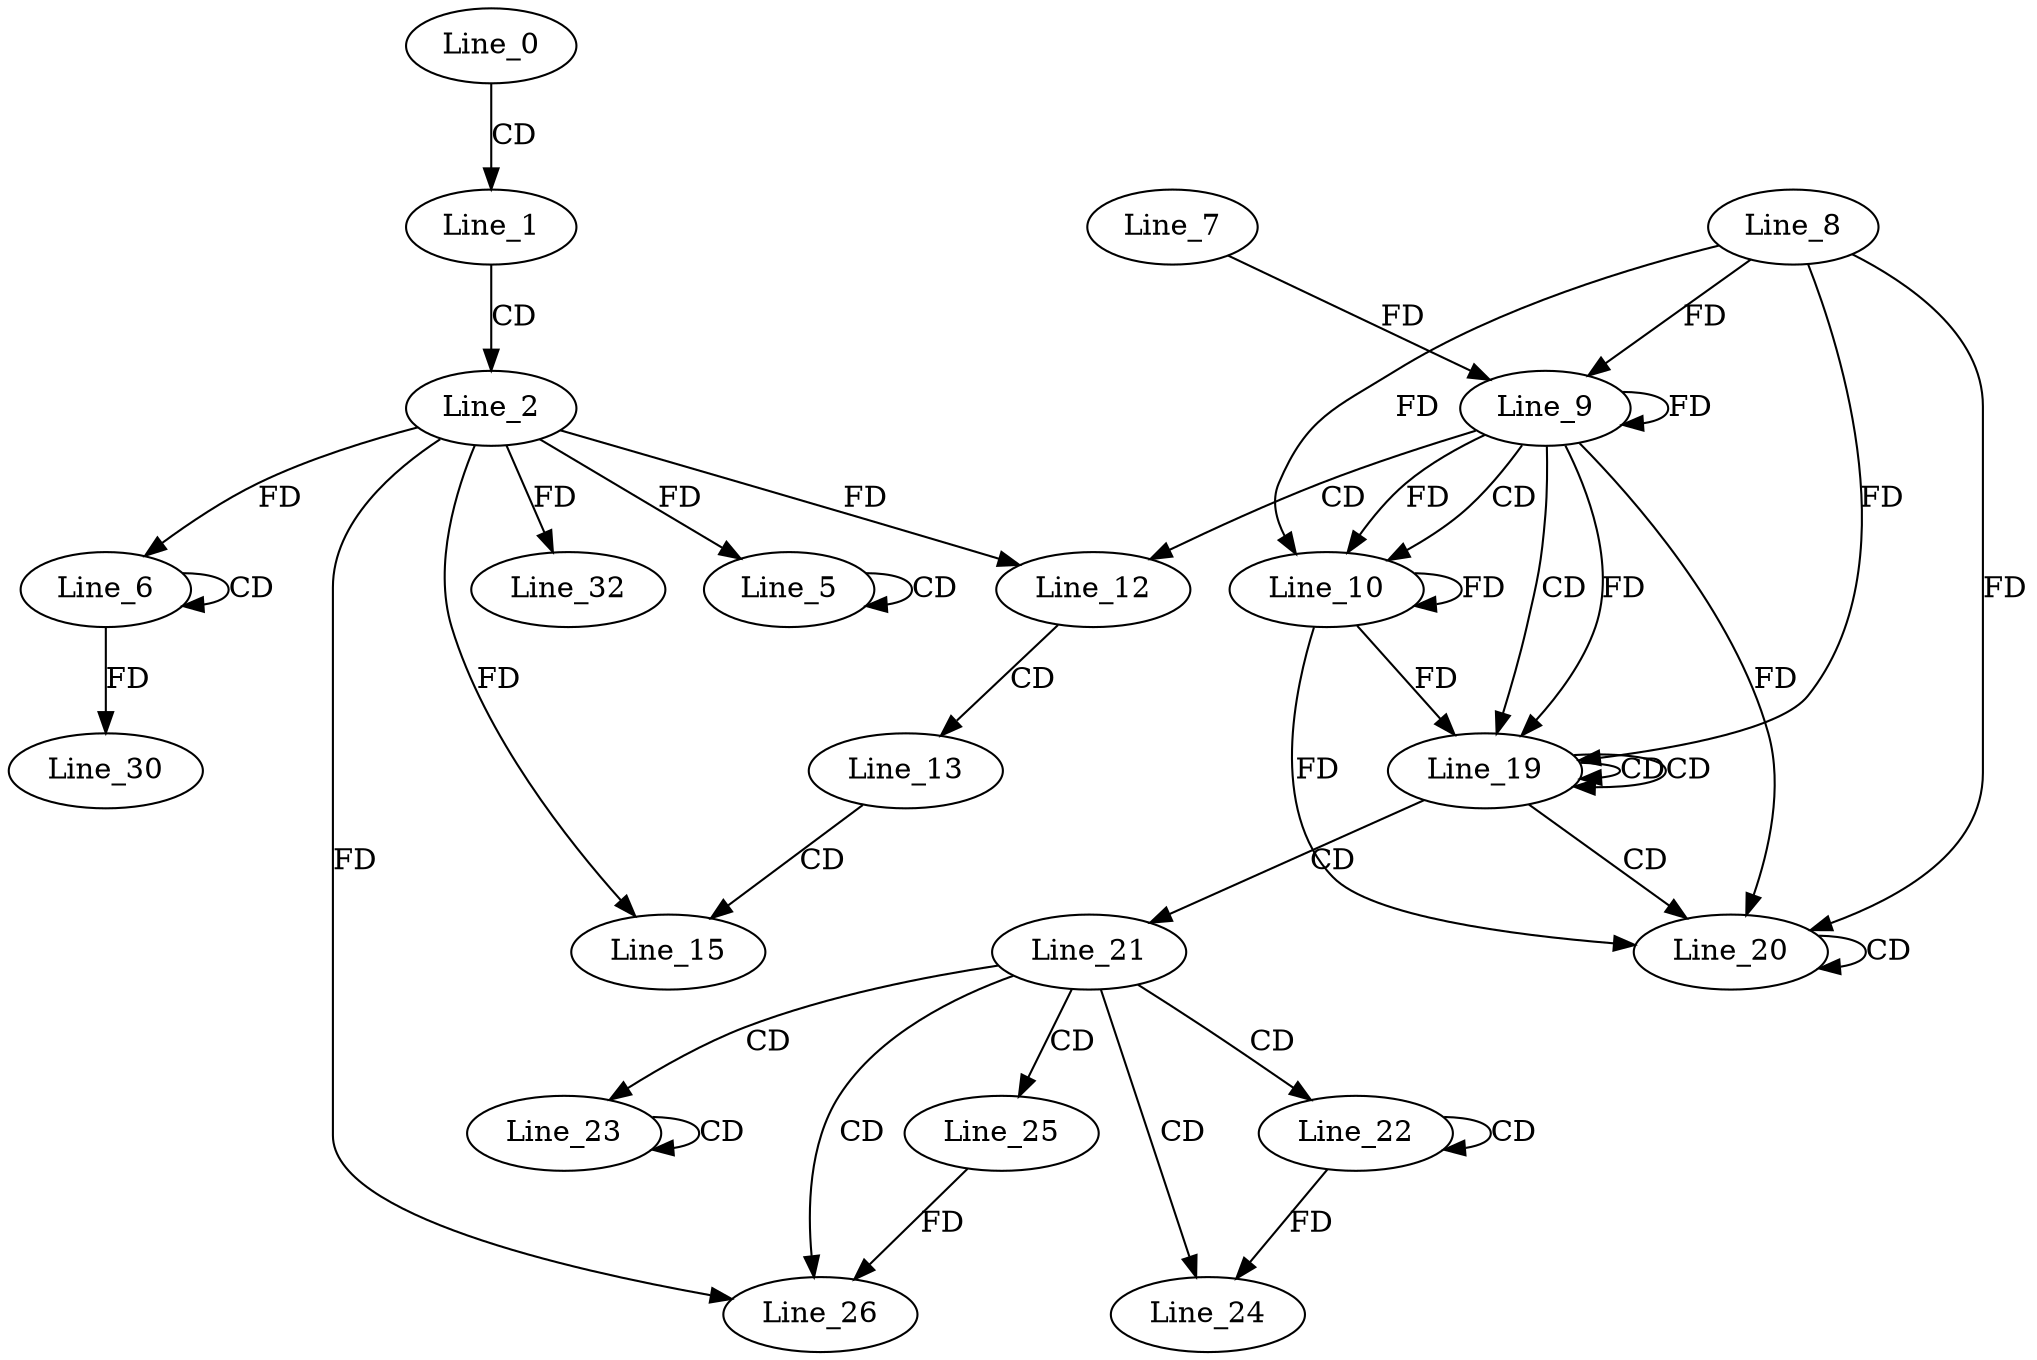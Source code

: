 digraph G {
  Line_0;
  Line_1;
  Line_2;
  Line_5;
  Line_5;
  Line_6;
  Line_6;
  Line_9;
  Line_8;
  Line_9;
  Line_7;
  Line_9;
  Line_10;
  Line_10;
  Line_12;
  Line_13;
  Line_13;
  Line_15;
  Line_19;
  Line_19;
  Line_19;
  Line_19;
  Line_19;
  Line_20;
  Line_20;
  Line_21;
  Line_22;
  Line_22;
  Line_23;
  Line_23;
  Line_24;
  Line_24;
  Line_25;
  Line_26;
  Line_30;
  Line_32;
  Line_0 -> Line_1 [ label="CD" ];
  Line_1 -> Line_2 [ label="CD" ];
  Line_2 -> Line_5 [ label="FD" ];
  Line_5 -> Line_5 [ label="CD" ];
  Line_6 -> Line_6 [ label="CD" ];
  Line_2 -> Line_6 [ label="FD" ];
  Line_9 -> Line_9 [ label="FD" ];
  Line_8 -> Line_9 [ label="FD" ];
  Line_7 -> Line_9 [ label="FD" ];
  Line_9 -> Line_10 [ label="CD" ];
  Line_9 -> Line_10 [ label="FD" ];
  Line_10 -> Line_10 [ label="FD" ];
  Line_8 -> Line_10 [ label="FD" ];
  Line_9 -> Line_12 [ label="CD" ];
  Line_2 -> Line_12 [ label="FD" ];
  Line_12 -> Line_13 [ label="CD" ];
  Line_13 -> Line_15 [ label="CD" ];
  Line_2 -> Line_15 [ label="FD" ];
  Line_9 -> Line_19 [ label="CD" ];
  Line_19 -> Line_19 [ label="CD" ];
  Line_9 -> Line_19 [ label="FD" ];
  Line_10 -> Line_19 [ label="FD" ];
  Line_8 -> Line_19 [ label="FD" ];
  Line_19 -> Line_19 [ label="CD" ];
  Line_19 -> Line_20 [ label="CD" ];
  Line_20 -> Line_20 [ label="CD" ];
  Line_9 -> Line_20 [ label="FD" ];
  Line_10 -> Line_20 [ label="FD" ];
  Line_8 -> Line_20 [ label="FD" ];
  Line_19 -> Line_21 [ label="CD" ];
  Line_21 -> Line_22 [ label="CD" ];
  Line_22 -> Line_22 [ label="CD" ];
  Line_21 -> Line_23 [ label="CD" ];
  Line_23 -> Line_23 [ label="CD" ];
  Line_21 -> Line_24 [ label="CD" ];
  Line_22 -> Line_24 [ label="FD" ];
  Line_21 -> Line_25 [ label="CD" ];
  Line_21 -> Line_26 [ label="CD" ];
  Line_2 -> Line_26 [ label="FD" ];
  Line_25 -> Line_26 [ label="FD" ];
  Line_6 -> Line_30 [ label="FD" ];
  Line_2 -> Line_32 [ label="FD" ];
}
